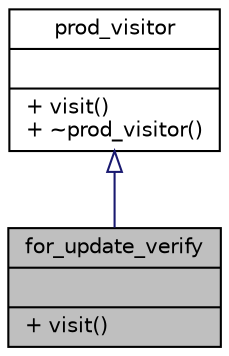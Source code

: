 digraph "for_update_verify"
{
 // LATEX_PDF_SIZE
  edge [fontname="Helvetica",fontsize="10",labelfontname="Helvetica",labelfontsize="10"];
  node [fontname="Helvetica",fontsize="10",shape=record];
  Node1 [label="{for_update_verify\n||+ visit()\l}",height=0.2,width=0.4,color="black", fillcolor="grey75", style="filled", fontcolor="black",tooltip=" "];
  Node2 -> Node1 [dir="back",color="midnightblue",fontsize="10",style="solid",arrowtail="onormal",fontname="Helvetica"];
  Node2 [label="{prod_visitor\n||+ visit()\l+ ~prod_visitor()\l}",height=0.2,width=0.4,color="black", fillcolor="white", style="filled",URL="$structprod__visitor.html",tooltip="Base class for walking the AST."];
}
